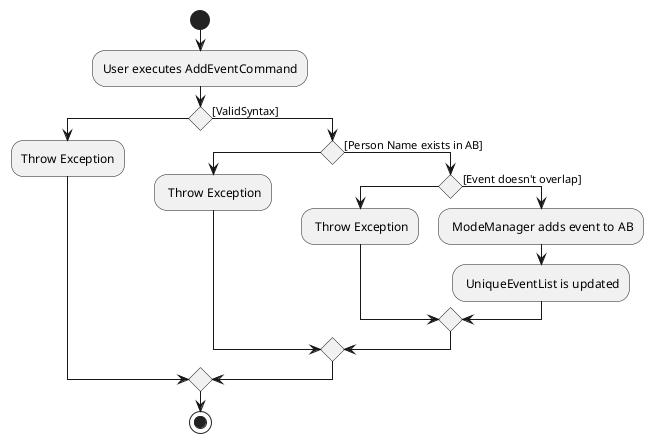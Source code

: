@startuml
start
:User executes AddEventCommand;

'Since the beta syntax does not support placing the condition outside the
'diamond we place it as the true branch instead.

if () then
    :Throw Exception;
else ([ValidSyntax])
if () then
    : Throw Exception;
else ([Person Name exists in AB])
    if () then
    : Throw Exception;
    else ([Event doesn't overlap])
    : ModeManager adds event to AB;
    : UniqueEventList is updated;
    endif
    endif
endif
stop
@enduml

